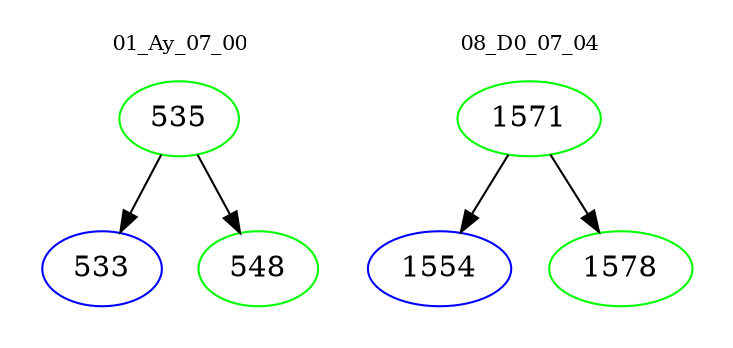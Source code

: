 digraph{
subgraph cluster_0 {
color = white
label = "01_Ay_07_00";
fontsize=10;
T0_535 [label="535", color="green"]
T0_535 -> T0_533 [color="black"]
T0_533 [label="533", color="blue"]
T0_535 -> T0_548 [color="black"]
T0_548 [label="548", color="green"]
}
subgraph cluster_1 {
color = white
label = "08_D0_07_04";
fontsize=10;
T1_1571 [label="1571", color="green"]
T1_1571 -> T1_1554 [color="black"]
T1_1554 [label="1554", color="blue"]
T1_1571 -> T1_1578 [color="black"]
T1_1578 [label="1578", color="green"]
}
}
